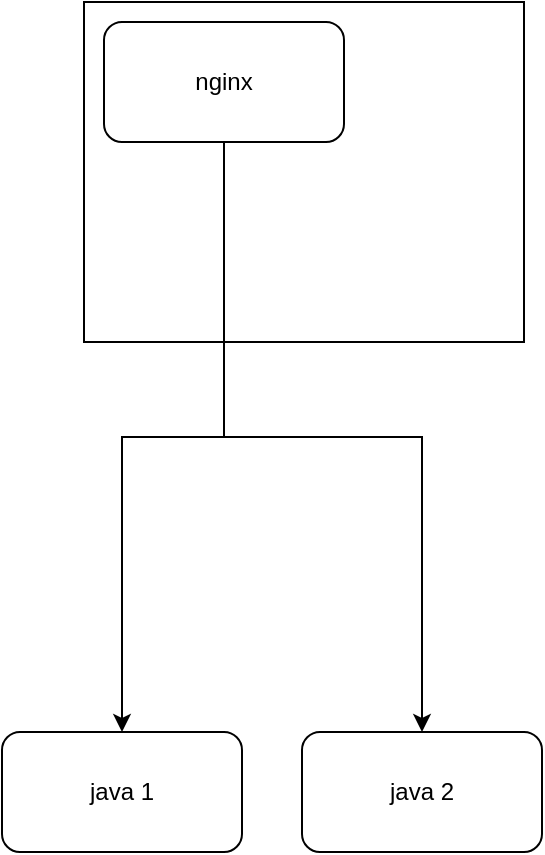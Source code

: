 <mxGraphModel dx="1933" dy="2044" grid="0" gridSize="10" guides="1" tooltips="1" connect="1" arrows="1" fold="1" page="1" pageScale="1" pageWidth="827" pageHeight="1169" math="0" shadow="0">
  <root>
    <mxCell id="1" />
    <mxCell id="2" parent="1" />
    <mxCell id="java 1" value="java 1" style="rounded=1;whiteSpace=wrap;html=1;" parent="2" vertex="1">
      <mxGeometry x="-280" y="300" width="120" height="60" as="geometry" />
    </mxCell>
    <mxCell id="java 2" value="java 2" style="rounded=1;whiteSpace=wrap;html=1;" parent="2" vertex="1">
      <mxGeometry x="-130" y="300" width="120" height="60" as="geometry" />
    </mxCell>
    <mxCell id="xp0JYK6RoG4Cw6x7pH5A-3" style="edgeStyle=orthogonalEdgeStyle;rounded=0;orthogonalLoop=1;jettySize=auto;html=1;" parent="2" source="nginx" target="java 2" edge="1">
      <mxGeometry relative="1" as="geometry" />
    </mxCell>
    <mxCell id="sAIgiSx3YSUKg4rVKV2y-5" value="" style="rounded=0;whiteSpace=wrap;html=1;" vertex="1" parent="2">
      <mxGeometry x="-239" y="-65" width="220" height="170" as="geometry" />
    </mxCell>
    <mxCell id="nginx" value="nginx" style="rounded=1;whiteSpace=wrap;html=1;" parent="2" vertex="1">
      <mxGeometry x="-229" y="-55" width="120" height="60" as="geometry" />
    </mxCell>
    <mxCell id="xp0JYK6RoG4Cw6x7pH5A-2" style="edgeStyle=orthogonalEdgeStyle;rounded=0;orthogonalLoop=1;jettySize=auto;html=1;" parent="2" source="nginx" target="java 1" edge="1">
      <mxGeometry relative="1" as="geometry" />
    </mxCell>
  </root>
</mxGraphModel>


